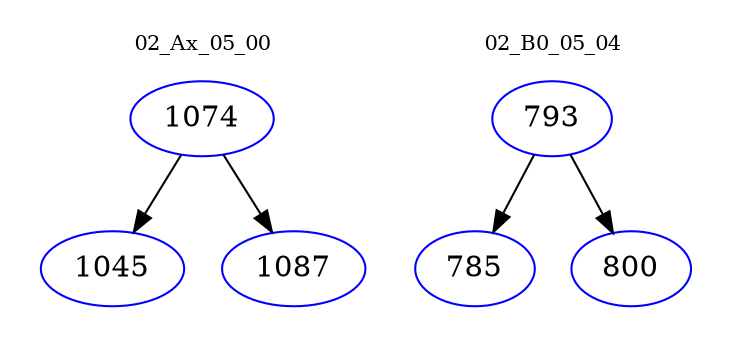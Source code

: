digraph{
subgraph cluster_0 {
color = white
label = "02_Ax_05_00";
fontsize=10;
T0_1074 [label="1074", color="blue"]
T0_1074 -> T0_1045 [color="black"]
T0_1045 [label="1045", color="blue"]
T0_1074 -> T0_1087 [color="black"]
T0_1087 [label="1087", color="blue"]
}
subgraph cluster_1 {
color = white
label = "02_B0_05_04";
fontsize=10;
T1_793 [label="793", color="blue"]
T1_793 -> T1_785 [color="black"]
T1_785 [label="785", color="blue"]
T1_793 -> T1_800 [color="black"]
T1_800 [label="800", color="blue"]
}
}
